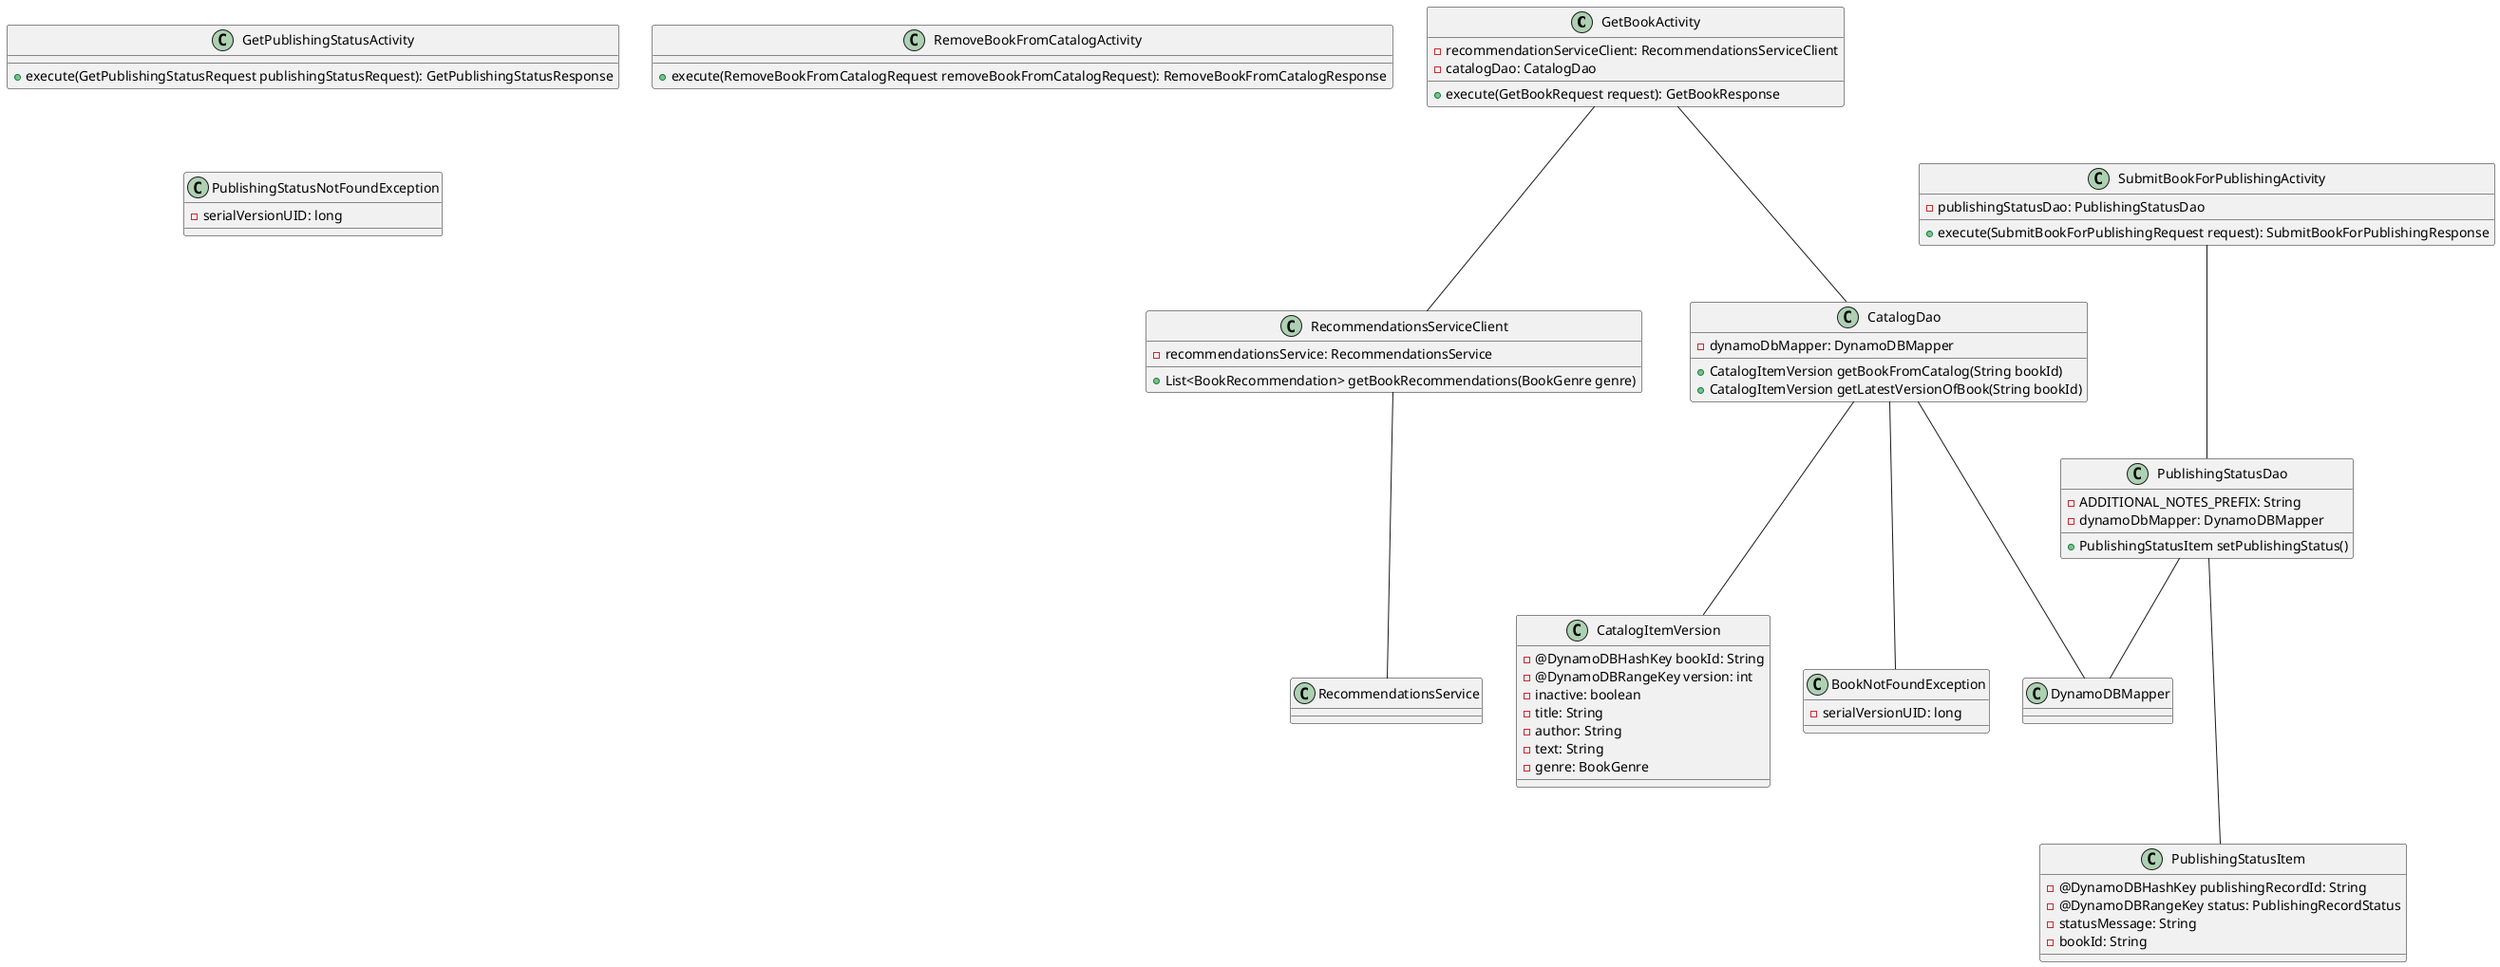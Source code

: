 @startuml
'------ Activity ------'
class GetBookActivity {
    - recommendationServiceClient: RecommendationsServiceClient
    - catalogDao: CatalogDao
    + execute(GetBookRequest request): GetBookResponse
}

class GetPublishingStatusActivity {
    + execute(GetPublishingStatusRequest publishingStatusRequest): GetPublishingStatusResponse
}

class RemoveBookFromCatalogActivity {
    + execute(RemoveBookFromCatalogRequest removeBookFromCatalogRequest): RemoveBookFromCatalogResponse
}

class SubmitBookForPublishingActivity {
    - publishingStatusDao: PublishingStatusDao
    + execute(SubmitBookForPublishingRequest request): SubmitBookForPublishingResponse
}

'------ Clients ------'
class RecommendationsServiceClient {
    - recommendationsService: RecommendationsService
    + List<BookRecommendation> getBookRecommendations(BookGenre genre)
}

'------ Dao ------'
class CatalogDao {
    - dynamoDbMapper: DynamoDBMapper
    + CatalogItemVersion getBookFromCatalog(String bookId)
    + CatalogItemVersion getLatestVersionOfBook(String bookId)
}

class PublishingStatusDao {
    - ADDITIONAL_NOTES_PREFIX: String
    - dynamoDbMapper: DynamoDBMapper
    + PublishingStatusItem setPublishingStatus()
}

'------ DynamoDB Models ------'
class CatalogItemVersion {
    - @DynamoDBHashKey bookId: String
    - @DynamoDBRangeKey version: int
    - inactive: boolean
    - title: String
    - author: String
    - text: String
    - genre: BookGenre
}

class PublishingStatusItem {
    - @DynamoDBHashKey publishingRecordId: String
    - @DynamoDBRangeKey status: PublishingRecordStatus
    - statusMessage: String
    - bookId: String
}

'------ DynamoDB Models ------'
class BookNotFoundException {
    - serialVersionUID: long
}

class PublishingStatusNotFoundException {
    - serialVersionUID: long
}

GetBookActivity --- RecommendationsServiceClient
GetBookActivity --- CatalogDao

SubmitBookForPublishingActivity --- PublishingStatusDao

RecommendationsServiceClient --- RecommendationsService

PublishingStatusDao -- DynamoDBMapper
CatalogDao --- DynamoDBMapper
CatalogDao --- CatalogItemVersion
PublishingStatusDao --- PublishingStatusItem
CatalogDao --- BookNotFoundException

@enduml